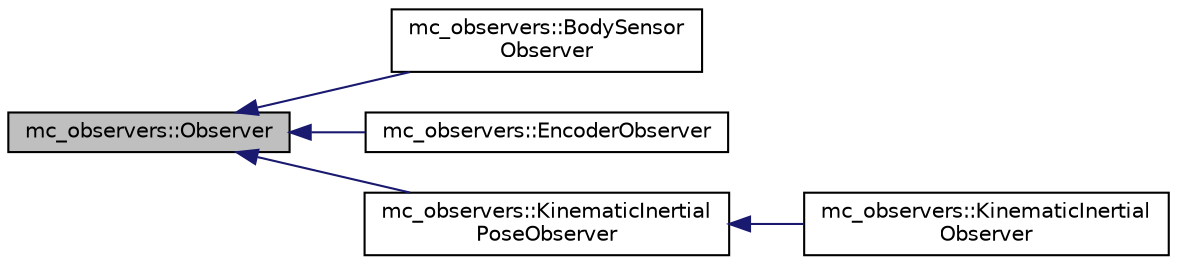 digraph "mc_observers::Observer"
{
 // INTERACTIVE_SVG=YES
  edge [fontname="Helvetica",fontsize="10",labelfontname="Helvetica",labelfontsize="10"];
  node [fontname="Helvetica",fontsize="10",shape=record];
  rankdir="LR";
  Node0 [label="mc_observers::Observer",height=0.2,width=0.4,color="black", fillcolor="grey75", style="filled", fontcolor="black"];
  Node0 -> Node1 [dir="back",color="midnightblue",fontsize="10",style="solid",fontname="Helvetica"];
  Node1 [label="mc_observers::BodySensor\lObserver",height=0.2,width=0.4,color="black", fillcolor="white", style="filled",URL="$structmc__observers_1_1BodySensorObserver.html"];
  Node0 -> Node2 [dir="back",color="midnightblue",fontsize="10",style="solid",fontname="Helvetica"];
  Node2 [label="mc_observers::EncoderObserver",height=0.2,width=0.4,color="black", fillcolor="white", style="filled",URL="$structmc__observers_1_1EncoderObserver.html"];
  Node0 -> Node3 [dir="back",color="midnightblue",fontsize="10",style="solid",fontname="Helvetica"];
  Node3 [label="mc_observers::KinematicInertial\lPoseObserver",height=0.2,width=0.4,color="black", fillcolor="white", style="filled",URL="$structmc__observers_1_1KinematicInertialPoseObserver.html"];
  Node3 -> Node4 [dir="back",color="midnightblue",fontsize="10",style="solid",fontname="Helvetica"];
  Node4 [label="mc_observers::KinematicInertial\lObserver",height=0.2,width=0.4,color="black", fillcolor="white", style="filled",URL="$structmc__observers_1_1KinematicInertialObserver.html"];
}

